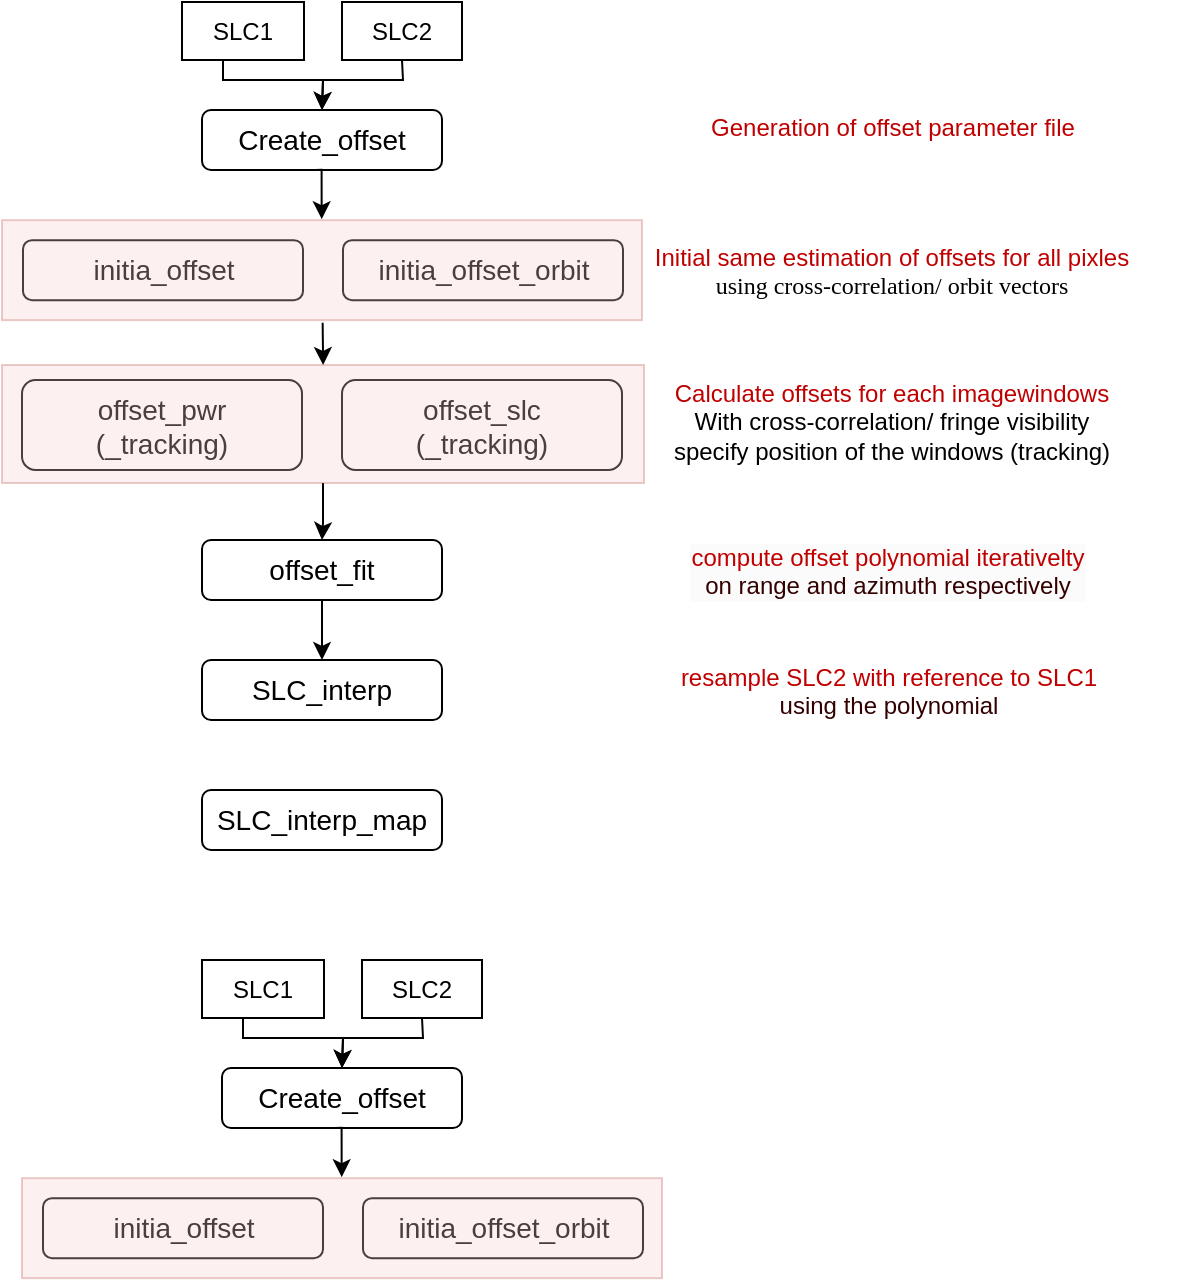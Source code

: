 <mxfile version="24.2.1" type="github">
  <diagram name="第 1 页" id="VFYnRgWjaz1VF4FwcoZw">
    <mxGraphModel dx="1077" dy="592" grid="1" gridSize="10" guides="1" tooltips="1" connect="1" arrows="1" fold="1" page="1" pageScale="1" pageWidth="827" pageHeight="1169" math="0" shadow="0">
      <root>
        <mxCell id="0" />
        <mxCell id="1" parent="0" />
        <mxCell id="UO7SThNuFkfZIsemxCIS-1" value="&lt;font style=&quot;font-size: 14px;&quot;&gt;Create_offset&lt;/font&gt;" style="rounded=1;whiteSpace=wrap;html=1;fontSize=14;" vertex="1" parent="1">
          <mxGeometry x="120" y="255" width="120" height="30" as="geometry" />
        </mxCell>
        <mxCell id="UO7SThNuFkfZIsemxCIS-2" value="&lt;span style=&quot;font-size: 14px;&quot;&gt;initia_offset&lt;/span&gt;" style="rounded=1;whiteSpace=wrap;html=1;fontSize=14;" vertex="1" parent="1">
          <mxGeometry x="30.5" y="320.08" width="140" height="30" as="geometry" />
        </mxCell>
        <mxCell id="UO7SThNuFkfZIsemxCIS-3" value="&lt;span style=&quot;font-size: 14px;&quot;&gt;offset_pwr&lt;/span&gt;&lt;div style=&quot;font-size: 14px;&quot;&gt;&lt;span style=&quot;font-size: 14px;&quot;&gt;(_tracking)&lt;/span&gt;&lt;/div&gt;" style="rounded=1;whiteSpace=wrap;html=1;fontSize=14;" vertex="1" parent="1">
          <mxGeometry x="30" y="390" width="140" height="45" as="geometry" />
        </mxCell>
        <mxCell id="UO7SThNuFkfZIsemxCIS-4" value="&lt;span style=&quot;font-size: 14px;&quot;&gt;initia_offset_orbit&lt;/span&gt;" style="rounded=1;whiteSpace=wrap;html=1;fontSize=14;" vertex="1" parent="1">
          <mxGeometry x="190.5" y="320.08" width="140" height="30" as="geometry" />
        </mxCell>
        <mxCell id="UO7SThNuFkfZIsemxCIS-5" value="&lt;font style=&quot;font-size: 14px;&quot;&gt;offset_slc&lt;/font&gt;&lt;div style=&quot;font-size: 14px;&quot;&gt;&lt;font style=&quot;font-size: 14px;&quot;&gt;(_tracking)&lt;/font&gt;&lt;/div&gt;" style="rounded=1;whiteSpace=wrap;html=1;fontSize=14;" vertex="1" parent="1">
          <mxGeometry x="190" y="390" width="140" height="45" as="geometry" />
        </mxCell>
        <mxCell id="UO7SThNuFkfZIsemxCIS-7" value="" style="rounded=0;whiteSpace=wrap;html=1;fillColor=#f8cecc;strokeColor=#b85450;opacity=30;fontSize=14;" vertex="1" parent="1">
          <mxGeometry x="20" y="310.08" width="320" height="50" as="geometry" />
        </mxCell>
        <mxCell id="UO7SThNuFkfZIsemxCIS-17" value="" style="edgeStyle=orthogonalEdgeStyle;rounded=0;orthogonalLoop=1;jettySize=auto;html=1;" edge="1" parent="1" source="UO7SThNuFkfZIsemxCIS-10" target="UO7SThNuFkfZIsemxCIS-13">
          <mxGeometry relative="1" as="geometry" />
        </mxCell>
        <mxCell id="UO7SThNuFkfZIsemxCIS-10" value="" style="rounded=0;whiteSpace=wrap;html=1;fillColor=#f8cecc;strokeColor=#b85450;opacity=30;fontSize=14;" vertex="1" parent="1">
          <mxGeometry x="20" y="382.5" width="321" height="59" as="geometry" />
        </mxCell>
        <mxCell id="UO7SThNuFkfZIsemxCIS-28" value="" style="edgeStyle=orthogonalEdgeStyle;rounded=0;orthogonalLoop=1;jettySize=auto;html=1;" edge="1" parent="1" source="UO7SThNuFkfZIsemxCIS-13" target="UO7SThNuFkfZIsemxCIS-22">
          <mxGeometry relative="1" as="geometry" />
        </mxCell>
        <mxCell id="UO7SThNuFkfZIsemxCIS-13" value="&lt;font style=&quot;font-size: 14px;&quot;&gt;offset_fit&lt;/font&gt;" style="rounded=1;whiteSpace=wrap;html=1;fontSize=14;" vertex="1" parent="1">
          <mxGeometry x="120" y="470" width="120" height="30" as="geometry" />
        </mxCell>
        <mxCell id="UO7SThNuFkfZIsemxCIS-14" value="&lt;p style=&quot;language:en-CH;margin-top:0pt;margin-bottom:0pt;margin-left:0in;&lt;br/&gt;text-align:left;direction:ltr;unicode-bidi:embed;mso-line-break-override:none;&lt;br/&gt;word-break:normal;punctuation-wrap:hanging&quot;&gt;&lt;span style=&quot;color: rgb(192, 0, 0); font-weight: normal; font-style: normal; vertical-align: baseline;&quot;&gt;&lt;font style=&quot;font-size: 12px;&quot;&gt;Generation of offset parameter file&lt;/font&gt;&lt;/span&gt;&lt;/p&gt;" style="text;whiteSpace=wrap;html=1;align=center;" vertex="1" parent="1">
          <mxGeometry x="354.5" y="250" width="221" height="30" as="geometry" />
        </mxCell>
        <mxCell id="UO7SThNuFkfZIsemxCIS-15" value="&lt;p style=&quot;margin-top: 0pt; margin-bottom: 0pt; margin-left: 0in; direction: ltr; unicode-bidi: embed; word-break: normal;&quot;&gt;&lt;font face=&quot;Helvetica&quot; style=&quot;font-size: 12px;&quot;&gt;&lt;font color=&quot;#c00000&quot;&gt;Initial same estimation of offsets for all pixles&lt;/font&gt;&lt;br&gt;&lt;/font&gt;&lt;/p&gt;&lt;p style=&quot;margin-top: 0pt; margin-bottom: 0pt; margin-left: 0in; direction: ltr; unicode-bidi: embed; word-break: normal;&quot;&gt;&lt;span style=&quot;color: black;&quot;&gt;&lt;font face=&quot;V_lDkOHhxB9C8dfyVclu&quot; style=&quot;font-size: 12px;&quot;&gt;using cross-correlation/ orbit vectors &lt;/font&gt;&lt;/span&gt;&lt;/p&gt;" style="text;whiteSpace=wrap;html=1;align=center;" vertex="1" parent="1">
          <mxGeometry x="320" y="315" width="290" height="40" as="geometry" />
        </mxCell>
        <mxCell id="UO7SThNuFkfZIsemxCIS-16" value="&lt;p style=&quot;margin-top: 0pt; margin-bottom: 0pt; margin-left: 0in; direction: ltr; unicode-bidi: embed; word-break: normal;&quot;&gt;&lt;span style=&quot;color: rgb(192, 0, 0);&quot;&gt;&lt;font style=&quot;font-size: 12px;&quot;&gt;Calculate offsets for each imagewindows &lt;/font&gt;&lt;/span&gt;&lt;/p&gt;&lt;p style=&quot;margin-top: 0pt; margin-bottom: 0pt; margin-left: 0in; direction: ltr; unicode-bidi: embed; word-break: normal;&quot;&gt;&lt;span style=&quot;color: black;&quot;&gt;&lt;font style=&quot;font-size: 12px;&quot;&gt;With cross-correlation/ fringe visibility&lt;/font&gt;&lt;/span&gt;&lt;/p&gt;&lt;p style=&quot;margin-top: 0pt; margin-bottom: 0pt; margin-left: 0in; direction: ltr; unicode-bidi: embed; word-break: normal;&quot;&gt;&lt;font face=&quot;Helvetica&quot; style=&quot;font-size: 12px;&quot;&gt;&lt;span style=&quot;color: black;&quot;&gt;specify position of the &lt;/span&gt;windows (tracking)&lt;/font&gt;&lt;/p&gt;" style="text;whiteSpace=wrap;html=1;align=center;" vertex="1" parent="1">
          <mxGeometry x="320" y="382.5" width="290" height="60" as="geometry" />
        </mxCell>
        <mxCell id="UO7SThNuFkfZIsemxCIS-18" value="&lt;p style=&quot;forced-color-adjust: none; font-family: Helvetica; font-size: 12px; font-style: normal; font-variant-ligatures: normal; font-variant-caps: normal; font-weight: 400; letter-spacing: normal; orphans: 2; text-indent: 0px; text-transform: none; widows: 2; word-spacing: 0px; -webkit-text-stroke-width: 0px; white-space: normal; background-color: rgb(251, 251, 251); text-decoration-thickness: initial; text-decoration-style: initial; text-decoration-color: initial; margin-top: 0pt; margin-bottom: 0pt; margin-left: 0in; direction: ltr; unicode-bidi: embed; word-break: normal;&quot;&gt;&lt;font color=&quot;#c00000&quot;&gt;compute offset polynomial iterativelty &lt;/font&gt;&lt;font color=&quot;#330000&quot;&gt;on range and azimuth respectively&lt;/font&gt;&lt;/p&gt;" style="text;whiteSpace=wrap;html=1;align=center;" vertex="1" parent="1">
          <mxGeometry x="362.5" y="465" width="200" height="40" as="geometry" />
        </mxCell>
        <mxCell id="UO7SThNuFkfZIsemxCIS-22" value="SLC_interp" style="rounded=1;whiteSpace=wrap;html=1;fontSize=14;" vertex="1" parent="1">
          <mxGeometry x="120" y="530" width="120" height="30" as="geometry" />
        </mxCell>
        <mxCell id="UO7SThNuFkfZIsemxCIS-26" value="&lt;div style=&quot;text-align: center;&quot;&gt;&lt;font color=&quot;#c00000&quot;&gt;resample SLC2 with reference to SLC1 &lt;/font&gt;&lt;font color=&quot;#330000&quot;&gt;using the polynomial&lt;/font&gt;&lt;/div&gt;" style="text;whiteSpace=wrap;html=1;" vertex="1" parent="1">
          <mxGeometry x="345" y="525" width="235" height="40" as="geometry" />
        </mxCell>
        <mxCell id="UO7SThNuFkfZIsemxCIS-30" value="SLC_interp_map" style="rounded=1;whiteSpace=wrap;html=1;fontSize=14;" vertex="1" parent="1">
          <mxGeometry x="120" y="595" width="120" height="30" as="geometry" />
        </mxCell>
        <mxCell id="UO7SThNuFkfZIsemxCIS-40" value="SLC1" style="rounded=0;whiteSpace=wrap;html=1;" vertex="1" parent="1">
          <mxGeometry x="110" y="201" width="61" height="29" as="geometry" />
        </mxCell>
        <mxCell id="UO7SThNuFkfZIsemxCIS-41" value="SLC2" style="rounded=0;whiteSpace=wrap;html=1;" vertex="1" parent="1">
          <mxGeometry x="190" y="201" width="60" height="29" as="geometry" />
        </mxCell>
        <mxCell id="UO7SThNuFkfZIsemxCIS-42" value="" style="endArrow=classic;html=1;rounded=0;entryX=0.5;entryY=0;entryDx=0;entryDy=0;" edge="1" parent="1" target="UO7SThNuFkfZIsemxCIS-1">
          <mxGeometry width="50" height="50" relative="1" as="geometry">
            <mxPoint x="130.5" y="230" as="sourcePoint" />
            <mxPoint x="177" y="255" as="targetPoint" />
            <Array as="points">
              <mxPoint x="130.5" y="240" />
              <mxPoint x="180.5" y="240" />
            </Array>
          </mxGeometry>
        </mxCell>
        <mxCell id="UO7SThNuFkfZIsemxCIS-44" value="" style="endArrow=classic;html=1;rounded=0;entryX=0.5;entryY=0;entryDx=0;entryDy=0;exitX=0.5;exitY=1;exitDx=0;exitDy=0;" edge="1" parent="1" source="UO7SThNuFkfZIsemxCIS-41" target="UO7SThNuFkfZIsemxCIS-1">
          <mxGeometry width="50" height="50" relative="1" as="geometry">
            <mxPoint x="250.5" y="201" as="sourcePoint" />
            <mxPoint x="177" y="255" as="targetPoint" />
            <Array as="points">
              <mxPoint x="220.5" y="240" />
              <mxPoint x="180.5" y="240" />
            </Array>
          </mxGeometry>
        </mxCell>
        <mxCell id="UO7SThNuFkfZIsemxCIS-49" value="" style="edgeStyle=orthogonalEdgeStyle;rounded=0;orthogonalLoop=1;jettySize=auto;html=1;exitX=0.471;exitY=0.998;exitDx=0;exitDy=0;exitPerimeter=0;entryX=0.487;entryY=-0.01;entryDx=0;entryDy=0;entryPerimeter=0;" edge="1" parent="1" source="UO7SThNuFkfZIsemxCIS-1">
          <mxGeometry relative="1" as="geometry">
            <mxPoint x="179.78" y="289.93" as="sourcePoint" />
            <mxPoint x="179.84" y="309.58" as="targetPoint" />
          </mxGeometry>
        </mxCell>
        <mxCell id="UO7SThNuFkfZIsemxCIS-51" value="" style="edgeStyle=orthogonalEdgeStyle;rounded=0;orthogonalLoop=1;jettySize=auto;html=1;exitX=0.501;exitY=1.026;exitDx=0;exitDy=0;exitPerimeter=0;entryX=0.5;entryY=0;entryDx=0;entryDy=0;" edge="1" parent="1" source="UO7SThNuFkfZIsemxCIS-7">
          <mxGeometry relative="1" as="geometry">
            <mxPoint x="179.43" y="361.48" as="sourcePoint" />
            <mxPoint x="180.57" y="382.5" as="targetPoint" />
          </mxGeometry>
        </mxCell>
        <mxCell id="UO7SThNuFkfZIsemxCIS-70" value="&lt;font style=&quot;font-size: 14px;&quot;&gt;Create_offset&lt;/font&gt;" style="rounded=1;whiteSpace=wrap;html=1;fontSize=14;" vertex="1" parent="1">
          <mxGeometry x="130" y="734" width="120" height="30" as="geometry" />
        </mxCell>
        <mxCell id="UO7SThNuFkfZIsemxCIS-71" value="&lt;span style=&quot;font-size: 14px;&quot;&gt;initia_offset&lt;/span&gt;" style="rounded=1;whiteSpace=wrap;html=1;fontSize=14;" vertex="1" parent="1">
          <mxGeometry x="40.5" y="799.08" width="140" height="30" as="geometry" />
        </mxCell>
        <mxCell id="UO7SThNuFkfZIsemxCIS-73" value="&lt;span style=&quot;font-size: 14px;&quot;&gt;initia_offset_orbit&lt;/span&gt;" style="rounded=1;whiteSpace=wrap;html=1;fontSize=14;" vertex="1" parent="1">
          <mxGeometry x="200.5" y="799.08" width="140" height="30" as="geometry" />
        </mxCell>
        <mxCell id="UO7SThNuFkfZIsemxCIS-75" value="" style="rounded=0;whiteSpace=wrap;html=1;fillColor=#f8cecc;strokeColor=#b85450;opacity=30;fontSize=14;" vertex="1" parent="1">
          <mxGeometry x="30" y="789.08" width="320" height="50" as="geometry" />
        </mxCell>
        <mxCell id="UO7SThNuFkfZIsemxCIS-82" value="SLC1" style="rounded=0;whiteSpace=wrap;html=1;" vertex="1" parent="1">
          <mxGeometry x="120" y="680" width="61" height="29" as="geometry" />
        </mxCell>
        <mxCell id="UO7SThNuFkfZIsemxCIS-83" value="SLC2" style="rounded=0;whiteSpace=wrap;html=1;" vertex="1" parent="1">
          <mxGeometry x="200" y="680" width="60" height="29" as="geometry" />
        </mxCell>
        <mxCell id="UO7SThNuFkfZIsemxCIS-84" value="" style="endArrow=classic;html=1;rounded=0;entryX=0.5;entryY=0;entryDx=0;entryDy=0;" edge="1" parent="1" target="UO7SThNuFkfZIsemxCIS-70">
          <mxGeometry width="50" height="50" relative="1" as="geometry">
            <mxPoint x="140.5" y="709" as="sourcePoint" />
            <mxPoint x="187" y="734" as="targetPoint" />
            <Array as="points">
              <mxPoint x="140.5" y="719" />
              <mxPoint x="190.5" y="719" />
            </Array>
          </mxGeometry>
        </mxCell>
        <mxCell id="UO7SThNuFkfZIsemxCIS-85" value="" style="endArrow=classic;html=1;rounded=0;entryX=0.5;entryY=0;entryDx=0;entryDy=0;exitX=0.5;exitY=1;exitDx=0;exitDy=0;" edge="1" parent="1" source="UO7SThNuFkfZIsemxCIS-83" target="UO7SThNuFkfZIsemxCIS-70">
          <mxGeometry width="50" height="50" relative="1" as="geometry">
            <mxPoint x="260.5" y="680" as="sourcePoint" />
            <mxPoint x="187" y="734" as="targetPoint" />
            <Array as="points">
              <mxPoint x="230.5" y="719" />
              <mxPoint x="190.5" y="719" />
            </Array>
          </mxGeometry>
        </mxCell>
        <mxCell id="UO7SThNuFkfZIsemxCIS-86" value="" style="edgeStyle=orthogonalEdgeStyle;rounded=0;orthogonalLoop=1;jettySize=auto;html=1;exitX=0.471;exitY=0.998;exitDx=0;exitDy=0;exitPerimeter=0;entryX=0.487;entryY=-0.01;entryDx=0;entryDy=0;entryPerimeter=0;" edge="1" parent="1" source="UO7SThNuFkfZIsemxCIS-70">
          <mxGeometry relative="1" as="geometry">
            <mxPoint x="189.78" y="768.93" as="sourcePoint" />
            <mxPoint x="189.84" y="788.58" as="targetPoint" />
          </mxGeometry>
        </mxCell>
      </root>
    </mxGraphModel>
  </diagram>
</mxfile>
